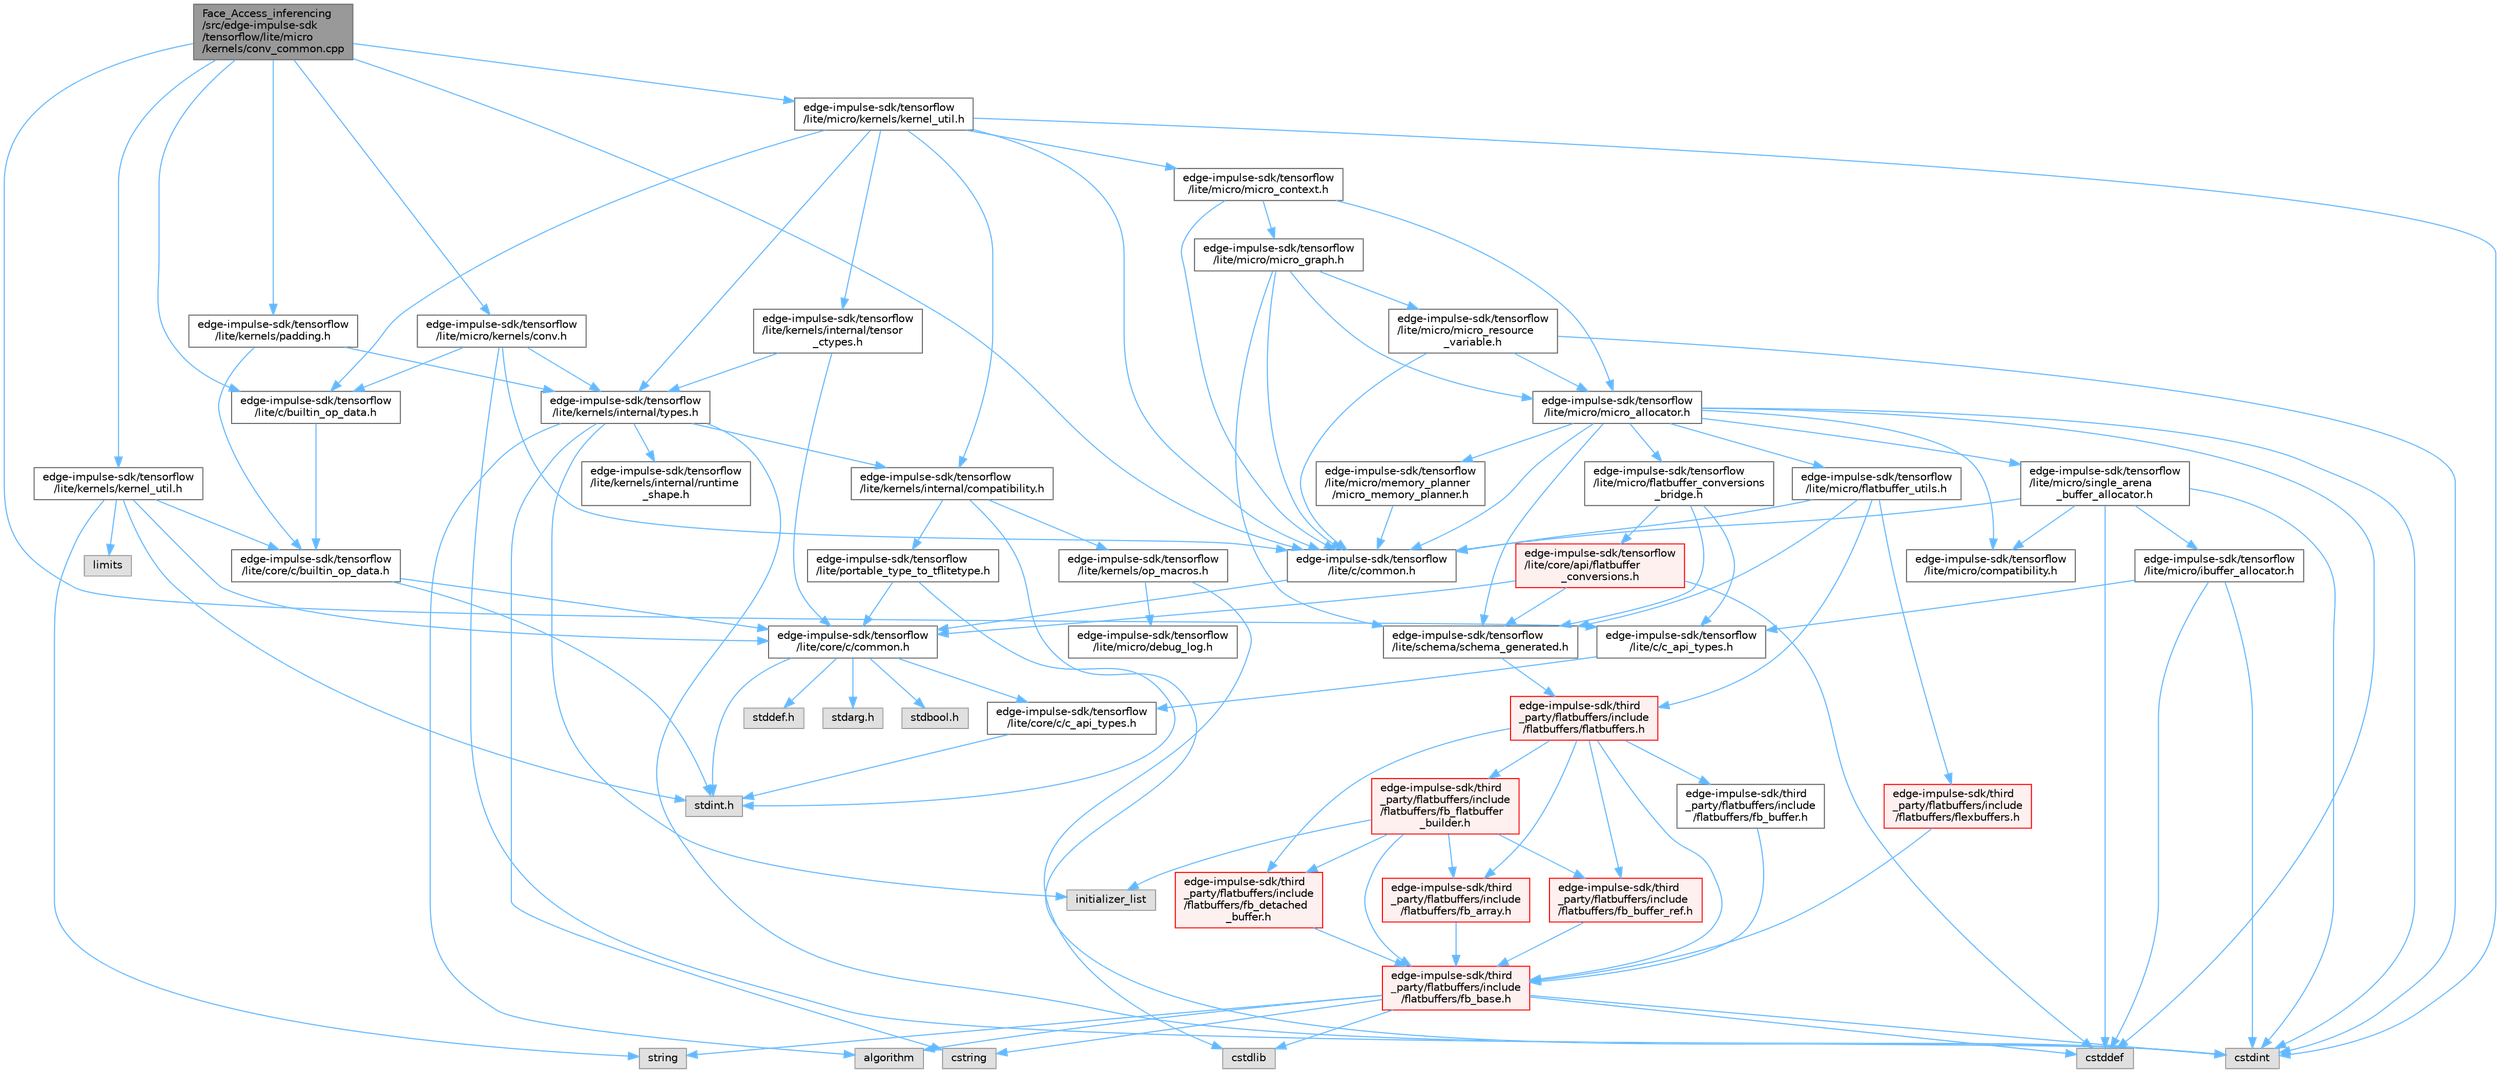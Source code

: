 digraph "Face_Access_inferencing/src/edge-impulse-sdk/tensorflow/lite/micro/kernels/conv_common.cpp"
{
 // LATEX_PDF_SIZE
  bgcolor="transparent";
  edge [fontname=Helvetica,fontsize=10,labelfontname=Helvetica,labelfontsize=10];
  node [fontname=Helvetica,fontsize=10,shape=box,height=0.2,width=0.4];
  Node1 [id="Node000001",label="Face_Access_inferencing\l/src/edge-impulse-sdk\l/tensorflow/lite/micro\l/kernels/conv_common.cpp",height=0.2,width=0.4,color="gray40", fillcolor="grey60", style="filled", fontcolor="black",tooltip=" "];
  Node1 -> Node2 [id="edge113_Node000001_Node000002",color="steelblue1",style="solid",tooltip=" "];
  Node2 [id="Node000002",label="edge-impulse-sdk/tensorflow\l/lite/c/builtin_op_data.h",height=0.2,width=0.4,color="grey40", fillcolor="white", style="filled",URL="$_face___access__inferencing_2src_2edge-impulse-sdk_2tensorflow_2lite_2c_2builtin__op__data_8h.html",tooltip=" "];
  Node2 -> Node3 [id="edge114_Node000002_Node000003",color="steelblue1",style="solid",tooltip=" "];
  Node3 [id="Node000003",label="edge-impulse-sdk/tensorflow\l/lite/core/c/builtin_op_data.h",height=0.2,width=0.4,color="grey40", fillcolor="white", style="filled",URL="$_face___access__inferencing_2src_2edge-impulse-sdk_2tensorflow_2lite_2core_2c_2builtin__op__data_8h.html",tooltip=" "];
  Node3 -> Node4 [id="edge115_Node000003_Node000004",color="steelblue1",style="solid",tooltip=" "];
  Node4 [id="Node000004",label="stdint.h",height=0.2,width=0.4,color="grey60", fillcolor="#E0E0E0", style="filled",tooltip=" "];
  Node3 -> Node5 [id="edge116_Node000003_Node000005",color="steelblue1",style="solid",tooltip=" "];
  Node5 [id="Node000005",label="edge-impulse-sdk/tensorflow\l/lite/core/c/common.h",height=0.2,width=0.4,color="grey40", fillcolor="white", style="filled",URL="$_face___access__inferencing_2src_2edge-impulse-sdk_2tensorflow_2lite_2core_2c_2common_8h.html",tooltip=" "];
  Node5 -> Node6 [id="edge117_Node000005_Node000006",color="steelblue1",style="solid",tooltip=" "];
  Node6 [id="Node000006",label="stdarg.h",height=0.2,width=0.4,color="grey60", fillcolor="#E0E0E0", style="filled",tooltip=" "];
  Node5 -> Node7 [id="edge118_Node000005_Node000007",color="steelblue1",style="solid",tooltip=" "];
  Node7 [id="Node000007",label="stdbool.h",height=0.2,width=0.4,color="grey60", fillcolor="#E0E0E0", style="filled",tooltip=" "];
  Node5 -> Node8 [id="edge119_Node000005_Node000008",color="steelblue1",style="solid",tooltip=" "];
  Node8 [id="Node000008",label="stddef.h",height=0.2,width=0.4,color="grey60", fillcolor="#E0E0E0", style="filled",tooltip=" "];
  Node5 -> Node4 [id="edge120_Node000005_Node000004",color="steelblue1",style="solid",tooltip=" "];
  Node5 -> Node9 [id="edge121_Node000005_Node000009",color="steelblue1",style="solid",tooltip=" "];
  Node9 [id="Node000009",label="edge-impulse-sdk/tensorflow\l/lite/core/c/c_api_types.h",height=0.2,width=0.4,color="grey40", fillcolor="white", style="filled",URL="$_face___access__inferencing_2src_2edge-impulse-sdk_2tensorflow_2lite_2core_2c_2c__api__types_8h.html",tooltip=" "];
  Node9 -> Node4 [id="edge122_Node000009_Node000004",color="steelblue1",style="solid",tooltip=" "];
  Node1 -> Node10 [id="edge123_Node000001_Node000010",color="steelblue1",style="solid",tooltip=" "];
  Node10 [id="Node000010",label="edge-impulse-sdk/tensorflow\l/lite/c/c_api_types.h",height=0.2,width=0.4,color="grey40", fillcolor="white", style="filled",URL="$_face___access__inferencing_2src_2edge-impulse-sdk_2tensorflow_2lite_2c_2c__api__types_8h.html",tooltip=" "];
  Node10 -> Node9 [id="edge124_Node000010_Node000009",color="steelblue1",style="solid",tooltip=" "];
  Node1 -> Node11 [id="edge125_Node000001_Node000011",color="steelblue1",style="solid",tooltip=" "];
  Node11 [id="Node000011",label="edge-impulse-sdk/tensorflow\l/lite/c/common.h",height=0.2,width=0.4,color="grey40", fillcolor="white", style="filled",URL="$_face___access__inferencing_2src_2edge-impulse-sdk_2tensorflow_2lite_2c_2common_8h.html",tooltip=" "];
  Node11 -> Node5 [id="edge126_Node000011_Node000005",color="steelblue1",style="solid",tooltip=" "];
  Node1 -> Node12 [id="edge127_Node000001_Node000012",color="steelblue1",style="solid",tooltip=" "];
  Node12 [id="Node000012",label="edge-impulse-sdk/tensorflow\l/lite/kernels/kernel_util.h",height=0.2,width=0.4,color="grey40", fillcolor="white", style="filled",URL="$_face___access__inferencing_2src_2edge-impulse-sdk_2tensorflow_2lite_2kernels_2kernel__util_8h.html",tooltip=" "];
  Node12 -> Node4 [id="edge128_Node000012_Node000004",color="steelblue1",style="solid",tooltip=" "];
  Node12 -> Node13 [id="edge129_Node000012_Node000013",color="steelblue1",style="solid",tooltip=" "];
  Node13 [id="Node000013",label="limits",height=0.2,width=0.4,color="grey60", fillcolor="#E0E0E0", style="filled",tooltip=" "];
  Node12 -> Node14 [id="edge130_Node000012_Node000014",color="steelblue1",style="solid",tooltip=" "];
  Node14 [id="Node000014",label="string",height=0.2,width=0.4,color="grey60", fillcolor="#E0E0E0", style="filled",tooltip=" "];
  Node12 -> Node3 [id="edge131_Node000012_Node000003",color="steelblue1",style="solid",tooltip=" "];
  Node12 -> Node5 [id="edge132_Node000012_Node000005",color="steelblue1",style="solid",tooltip=" "];
  Node1 -> Node15 [id="edge133_Node000001_Node000015",color="steelblue1",style="solid",tooltip=" "];
  Node15 [id="Node000015",label="edge-impulse-sdk/tensorflow\l/lite/kernels/padding.h",height=0.2,width=0.4,color="grey40", fillcolor="white", style="filled",URL="$_face___access__inferencing_2src_2edge-impulse-sdk_2tensorflow_2lite_2kernels_2padding_8h.html",tooltip=" "];
  Node15 -> Node3 [id="edge134_Node000015_Node000003",color="steelblue1",style="solid",tooltip=" "];
  Node15 -> Node16 [id="edge135_Node000015_Node000016",color="steelblue1",style="solid",tooltip=" "];
  Node16 [id="Node000016",label="edge-impulse-sdk/tensorflow\l/lite/kernels/internal/types.h",height=0.2,width=0.4,color="grey40", fillcolor="white", style="filled",URL="$_face___access__inferencing_2src_2edge-impulse-sdk_2tensorflow_2lite_2kernels_2internal_2types_8h.html",tooltip=" "];
  Node16 -> Node17 [id="edge136_Node000016_Node000017",color="steelblue1",style="solid",tooltip=" "];
  Node17 [id="Node000017",label="algorithm",height=0.2,width=0.4,color="grey60", fillcolor="#E0E0E0", style="filled",tooltip=" "];
  Node16 -> Node18 [id="edge137_Node000016_Node000018",color="steelblue1",style="solid",tooltip=" "];
  Node18 [id="Node000018",label="cstdint",height=0.2,width=0.4,color="grey60", fillcolor="#E0E0E0", style="filled",tooltip=" "];
  Node16 -> Node19 [id="edge138_Node000016_Node000019",color="steelblue1",style="solid",tooltip=" "];
  Node19 [id="Node000019",label="cstring",height=0.2,width=0.4,color="grey60", fillcolor="#E0E0E0", style="filled",tooltip=" "];
  Node16 -> Node20 [id="edge139_Node000016_Node000020",color="steelblue1",style="solid",tooltip=" "];
  Node20 [id="Node000020",label="initializer_list",height=0.2,width=0.4,color="grey60", fillcolor="#E0E0E0", style="filled",tooltip=" "];
  Node16 -> Node21 [id="edge140_Node000016_Node000021",color="steelblue1",style="solid",tooltip=" "];
  Node21 [id="Node000021",label="edge-impulse-sdk/tensorflow\l/lite/kernels/internal/compatibility.h",height=0.2,width=0.4,color="grey40", fillcolor="white", style="filled",URL="$_face___access__inferencing_2src_2edge-impulse-sdk_2tensorflow_2lite_2kernels_2internal_2compatibility_8h.html",tooltip=" "];
  Node21 -> Node18 [id="edge141_Node000021_Node000018",color="steelblue1",style="solid",tooltip=" "];
  Node21 -> Node22 [id="edge142_Node000021_Node000022",color="steelblue1",style="solid",tooltip=" "];
  Node22 [id="Node000022",label="edge-impulse-sdk/tensorflow\l/lite/portable_type_to_tflitetype.h",height=0.2,width=0.4,color="grey40", fillcolor="white", style="filled",URL="$_face___access__inferencing_2src_2edge-impulse-sdk_2tensorflow_2lite_2portable__type__to__tflitetype_8h.html",tooltip=" "];
  Node22 -> Node4 [id="edge143_Node000022_Node000004",color="steelblue1",style="solid",tooltip=" "];
  Node22 -> Node5 [id="edge144_Node000022_Node000005",color="steelblue1",style="solid",tooltip=" "];
  Node21 -> Node23 [id="edge145_Node000021_Node000023",color="steelblue1",style="solid",tooltip=" "];
  Node23 [id="Node000023",label="edge-impulse-sdk/tensorflow\l/lite/kernels/op_macros.h",height=0.2,width=0.4,color="grey40", fillcolor="white", style="filled",URL="$_face___access__inferencing_2src_2edge-impulse-sdk_2tensorflow_2lite_2kernels_2op__macros_8h.html",tooltip=" "];
  Node23 -> Node24 [id="edge146_Node000023_Node000024",color="steelblue1",style="solid",tooltip=" "];
  Node24 [id="Node000024",label="edge-impulse-sdk/tensorflow\l/lite/micro/debug_log.h",height=0.2,width=0.4,color="grey40", fillcolor="white", style="filled",URL="$_face___access__inferencing_2src_2edge-impulse-sdk_2tensorflow_2lite_2micro_2debug__log_8h.html",tooltip=" "];
  Node23 -> Node25 [id="edge147_Node000023_Node000025",color="steelblue1",style="solid",tooltip=" "];
  Node25 [id="Node000025",label="cstdlib",height=0.2,width=0.4,color="grey60", fillcolor="#E0E0E0", style="filled",tooltip=" "];
  Node16 -> Node26 [id="edge148_Node000016_Node000026",color="steelblue1",style="solid",tooltip=" "];
  Node26 [id="Node000026",label="edge-impulse-sdk/tensorflow\l/lite/kernels/internal/runtime\l_shape.h",height=0.2,width=0.4,color="grey40", fillcolor="white", style="filled",URL="$_face___access__inferencing_2src_2edge-impulse-sdk_2tensorflow_2lite_2kernels_2internal_2runtime__shape_8h.html",tooltip=" "];
  Node1 -> Node27 [id="edge149_Node000001_Node000027",color="steelblue1",style="solid",tooltip=" "];
  Node27 [id="Node000027",label="edge-impulse-sdk/tensorflow\l/lite/micro/kernels/conv.h",height=0.2,width=0.4,color="grey40", fillcolor="white", style="filled",URL="$_face___access__inferencing_2src_2edge-impulse-sdk_2tensorflow_2lite_2micro_2kernels_2conv_8h.html",tooltip=" "];
  Node27 -> Node18 [id="edge150_Node000027_Node000018",color="steelblue1",style="solid",tooltip=" "];
  Node27 -> Node2 [id="edge151_Node000027_Node000002",color="steelblue1",style="solid",tooltip=" "];
  Node27 -> Node11 [id="edge152_Node000027_Node000011",color="steelblue1",style="solid",tooltip=" "];
  Node27 -> Node16 [id="edge153_Node000027_Node000016",color="steelblue1",style="solid",tooltip=" "];
  Node1 -> Node28 [id="edge154_Node000001_Node000028",color="steelblue1",style="solid",tooltip=" "];
  Node28 [id="Node000028",label="edge-impulse-sdk/tensorflow\l/lite/micro/kernels/kernel_util.h",height=0.2,width=0.4,color="grey40", fillcolor="white", style="filled",URL="$_face___access__inferencing_2src_2edge-impulse-sdk_2tensorflow_2lite_2micro_2kernels_2kernel__util_8h.html",tooltip=" "];
  Node28 -> Node18 [id="edge155_Node000028_Node000018",color="steelblue1",style="solid",tooltip=" "];
  Node28 -> Node2 [id="edge156_Node000028_Node000002",color="steelblue1",style="solid",tooltip=" "];
  Node28 -> Node11 [id="edge157_Node000028_Node000011",color="steelblue1",style="solid",tooltip=" "];
  Node28 -> Node21 [id="edge158_Node000028_Node000021",color="steelblue1",style="solid",tooltip=" "];
  Node28 -> Node29 [id="edge159_Node000028_Node000029",color="steelblue1",style="solid",tooltip=" "];
  Node29 [id="Node000029",label="edge-impulse-sdk/tensorflow\l/lite/kernels/internal/tensor\l_ctypes.h",height=0.2,width=0.4,color="grey40", fillcolor="white", style="filled",URL="$_face___access__inferencing_2src_2edge-impulse-sdk_2tensorflow_2lite_2kernels_2internal_2tensor__ctypes_8h.html",tooltip=" "];
  Node29 -> Node5 [id="edge160_Node000029_Node000005",color="steelblue1",style="solid",tooltip=" "];
  Node29 -> Node16 [id="edge161_Node000029_Node000016",color="steelblue1",style="solid",tooltip=" "];
  Node28 -> Node16 [id="edge162_Node000028_Node000016",color="steelblue1",style="solid",tooltip=" "];
  Node28 -> Node30 [id="edge163_Node000028_Node000030",color="steelblue1",style="solid",tooltip=" "];
  Node30 [id="Node000030",label="edge-impulse-sdk/tensorflow\l/lite/micro/micro_context.h",height=0.2,width=0.4,color="grey40", fillcolor="white", style="filled",URL="$_face___access__inferencing_2src_2edge-impulse-sdk_2tensorflow_2lite_2micro_2micro__context_8h.html",tooltip=" "];
  Node30 -> Node11 [id="edge164_Node000030_Node000011",color="steelblue1",style="solid",tooltip=" "];
  Node30 -> Node31 [id="edge165_Node000030_Node000031",color="steelblue1",style="solid",tooltip=" "];
  Node31 [id="Node000031",label="edge-impulse-sdk/tensorflow\l/lite/micro/micro_allocator.h",height=0.2,width=0.4,color="grey40", fillcolor="white", style="filled",URL="$_face___access__inferencing_2src_2edge-impulse-sdk_2tensorflow_2lite_2micro_2micro__allocator_8h.html",tooltip=" "];
  Node31 -> Node32 [id="edge166_Node000031_Node000032",color="steelblue1",style="solid",tooltip=" "];
  Node32 [id="Node000032",label="cstddef",height=0.2,width=0.4,color="grey60", fillcolor="#E0E0E0", style="filled",tooltip=" "];
  Node31 -> Node18 [id="edge167_Node000031_Node000018",color="steelblue1",style="solid",tooltip=" "];
  Node31 -> Node11 [id="edge168_Node000031_Node000011",color="steelblue1",style="solid",tooltip=" "];
  Node31 -> Node33 [id="edge169_Node000031_Node000033",color="steelblue1",style="solid",tooltip=" "];
  Node33 [id="Node000033",label="edge-impulse-sdk/tensorflow\l/lite/micro/single_arena\l_buffer_allocator.h",height=0.2,width=0.4,color="grey40", fillcolor="white", style="filled",URL="$_face___access__inferencing_2src_2edge-impulse-sdk_2tensorflow_2lite_2micro_2single__arena__buffer__allocator_8h.html",tooltip=" "];
  Node33 -> Node32 [id="edge170_Node000033_Node000032",color="steelblue1",style="solid",tooltip=" "];
  Node33 -> Node18 [id="edge171_Node000033_Node000018",color="steelblue1",style="solid",tooltip=" "];
  Node33 -> Node11 [id="edge172_Node000033_Node000011",color="steelblue1",style="solid",tooltip=" "];
  Node33 -> Node34 [id="edge173_Node000033_Node000034",color="steelblue1",style="solid",tooltip=" "];
  Node34 [id="Node000034",label="edge-impulse-sdk/tensorflow\l/lite/micro/ibuffer_allocator.h",height=0.2,width=0.4,color="grey40", fillcolor="white", style="filled",URL="$_face___access__inferencing_2src_2edge-impulse-sdk_2tensorflow_2lite_2micro_2ibuffer__allocator_8h.html",tooltip=" "];
  Node34 -> Node32 [id="edge174_Node000034_Node000032",color="steelblue1",style="solid",tooltip=" "];
  Node34 -> Node18 [id="edge175_Node000034_Node000018",color="steelblue1",style="solid",tooltip=" "];
  Node34 -> Node10 [id="edge176_Node000034_Node000010",color="steelblue1",style="solid",tooltip=" "];
  Node33 -> Node35 [id="edge177_Node000033_Node000035",color="steelblue1",style="solid",tooltip=" "];
  Node35 [id="Node000035",label="edge-impulse-sdk/tensorflow\l/lite/micro/compatibility.h",height=0.2,width=0.4,color="grey40", fillcolor="white", style="filled",URL="$_face___access__inferencing_2src_2edge-impulse-sdk_2tensorflow_2lite_2micro_2compatibility_8h.html",tooltip=" "];
  Node31 -> Node35 [id="edge178_Node000031_Node000035",color="steelblue1",style="solid",tooltip=" "];
  Node31 -> Node36 [id="edge179_Node000031_Node000036",color="steelblue1",style="solid",tooltip=" "];
  Node36 [id="Node000036",label="edge-impulse-sdk/tensorflow\l/lite/micro/flatbuffer_utils.h",height=0.2,width=0.4,color="grey40", fillcolor="white", style="filled",URL="$_face___access__inferencing_2src_2edge-impulse-sdk_2tensorflow_2lite_2micro_2flatbuffer__utils_8h.html",tooltip=" "];
  Node36 -> Node37 [id="edge180_Node000036_Node000037",color="steelblue1",style="solid",tooltip=" "];
  Node37 [id="Node000037",label="edge-impulse-sdk/third\l_party/flatbuffers/include\l/flatbuffers/flatbuffers.h",height=0.2,width=0.4,color="red", fillcolor="#FFF0F0", style="filled",URL="$_face___access__inferencing_2src_2edge-impulse-sdk_2third__party_2flatbuffers_2include_2flatbuffers_2flatbuffers_8h.html",tooltip=" "];
  Node37 -> Node38 [id="edge181_Node000037_Node000038",color="steelblue1",style="solid",tooltip=" "];
  Node38 [id="Node000038",label="edge-impulse-sdk/third\l_party/flatbuffers/include\l/flatbuffers/fb_array.h",height=0.2,width=0.4,color="red", fillcolor="#FFF0F0", style="filled",URL="$fb__array_8h.html",tooltip=" "];
  Node38 -> Node39 [id="edge182_Node000038_Node000039",color="steelblue1",style="solid",tooltip=" "];
  Node39 [id="Node000039",label="edge-impulse-sdk/third\l_party/flatbuffers/include\l/flatbuffers/fb_base.h",height=0.2,width=0.4,color="red", fillcolor="#FFF0F0", style="filled",URL="$fb__base_8h.html",tooltip=" "];
  Node39 -> Node18 [id="edge183_Node000039_Node000018",color="steelblue1",style="solid",tooltip=" "];
  Node39 -> Node32 [id="edge184_Node000039_Node000032",color="steelblue1",style="solid",tooltip=" "];
  Node39 -> Node25 [id="edge185_Node000039_Node000025",color="steelblue1",style="solid",tooltip=" "];
  Node39 -> Node19 [id="edge186_Node000039_Node000019",color="steelblue1",style="solid",tooltip=" "];
  Node39 -> Node14 [id="edge187_Node000039_Node000014",color="steelblue1",style="solid",tooltip=" "];
  Node39 -> Node17 [id="edge188_Node000039_Node000017",color="steelblue1",style="solid",tooltip=" "];
  Node37 -> Node39 [id="edge189_Node000037_Node000039",color="steelblue1",style="solid",tooltip=" "];
  Node37 -> Node49 [id="edge190_Node000037_Node000049",color="steelblue1",style="solid",tooltip=" "];
  Node49 [id="Node000049",label="edge-impulse-sdk/third\l_party/flatbuffers/include\l/flatbuffers/fb_buffer.h",height=0.2,width=0.4,color="grey40", fillcolor="white", style="filled",URL="$fb__buffer_8h.html",tooltip=" "];
  Node49 -> Node39 [id="edge191_Node000049_Node000039",color="steelblue1",style="solid",tooltip=" "];
  Node37 -> Node50 [id="edge192_Node000037_Node000050",color="steelblue1",style="solid",tooltip=" "];
  Node50 [id="Node000050",label="edge-impulse-sdk/third\l_party/flatbuffers/include\l/flatbuffers/fb_buffer_ref.h",height=0.2,width=0.4,color="red", fillcolor="#FFF0F0", style="filled",URL="$fb__buffer__ref_8h.html",tooltip=" "];
  Node50 -> Node39 [id="edge193_Node000050_Node000039",color="steelblue1",style="solid",tooltip=" "];
  Node37 -> Node52 [id="edge194_Node000037_Node000052",color="steelblue1",style="solid",tooltip=" "];
  Node52 [id="Node000052",label="edge-impulse-sdk/third\l_party/flatbuffers/include\l/flatbuffers/fb_detached\l_buffer.h",height=0.2,width=0.4,color="red", fillcolor="#FFF0F0", style="filled",URL="$fb__detached__buffer_8h.html",tooltip=" "];
  Node52 -> Node39 [id="edge195_Node000052_Node000039",color="steelblue1",style="solid",tooltip=" "];
  Node37 -> Node55 [id="edge196_Node000037_Node000055",color="steelblue1",style="solid",tooltip=" "];
  Node55 [id="Node000055",label="edge-impulse-sdk/third\l_party/flatbuffers/include\l/flatbuffers/fb_flatbuffer\l_builder.h",height=0.2,width=0.4,color="red", fillcolor="#FFF0F0", style="filled",URL="$fb__flatbuffer__builder_8h.html",tooltip=" "];
  Node55 -> Node20 [id="edge197_Node000055_Node000020",color="steelblue1",style="solid",tooltip=" "];
  Node55 -> Node38 [id="edge198_Node000055_Node000038",color="steelblue1",style="solid",tooltip=" "];
  Node55 -> Node39 [id="edge199_Node000055_Node000039",color="steelblue1",style="solid",tooltip=" "];
  Node55 -> Node50 [id="edge200_Node000055_Node000050",color="steelblue1",style="solid",tooltip=" "];
  Node55 -> Node52 [id="edge201_Node000055_Node000052",color="steelblue1",style="solid",tooltip=" "];
  Node36 -> Node61 [id="edge202_Node000036_Node000061",color="steelblue1",style="solid",tooltip=" "];
  Node61 [id="Node000061",label="edge-impulse-sdk/third\l_party/flatbuffers/include\l/flatbuffers/flexbuffers.h",height=0.2,width=0.4,color="red", fillcolor="#FFF0F0", style="filled",URL="$_face___access__inferencing_2src_2edge-impulse-sdk_2third__party_2flatbuffers_2include_2flatbuffers_2flexbuffers_8h.html",tooltip=" "];
  Node61 -> Node39 [id="edge203_Node000061_Node000039",color="steelblue1",style="solid",tooltip=" "];
  Node36 -> Node11 [id="edge204_Node000036_Node000011",color="steelblue1",style="solid",tooltip=" "];
  Node36 -> Node68 [id="edge205_Node000036_Node000068",color="steelblue1",style="solid",tooltip=" "];
  Node68 [id="Node000068",label="edge-impulse-sdk/tensorflow\l/lite/schema/schema_generated.h",height=0.2,width=0.4,color="grey40", fillcolor="white", style="filled",URL="$_face___access__inferencing_2src_2edge-impulse-sdk_2tensorflow_2lite_2schema_2schema__generated_8h.html",tooltip=" "];
  Node68 -> Node37 [id="edge206_Node000068_Node000037",color="steelblue1",style="solid",tooltip=" "];
  Node31 -> Node69 [id="edge207_Node000031_Node000069",color="steelblue1",style="solid",tooltip=" "];
  Node69 [id="Node000069",label="edge-impulse-sdk/tensorflow\l/lite/micro/memory_planner\l/micro_memory_planner.h",height=0.2,width=0.4,color="grey40", fillcolor="white", style="filled",URL="$_face___access__inferencing_2src_2edge-impulse-sdk_2tensorflow_2lite_2micro_2memory__planner_2micro__memory__planner_8h.html",tooltip=" "];
  Node69 -> Node11 [id="edge208_Node000069_Node000011",color="steelblue1",style="solid",tooltip=" "];
  Node31 -> Node70 [id="edge209_Node000031_Node000070",color="steelblue1",style="solid",tooltip=" "];
  Node70 [id="Node000070",label="edge-impulse-sdk/tensorflow\l/lite/micro/flatbuffer_conversions\l_bridge.h",height=0.2,width=0.4,color="grey40", fillcolor="white", style="filled",URL="$_face___access__inferencing_2src_2edge-impulse-sdk_2tensorflow_2lite_2micro_2flatbuffer__conversions__bridge_8h.html",tooltip=" "];
  Node70 -> Node10 [id="edge210_Node000070_Node000010",color="steelblue1",style="solid",tooltip=" "];
  Node70 -> Node71 [id="edge211_Node000070_Node000071",color="steelblue1",style="solid",tooltip=" "];
  Node71 [id="Node000071",label="edge-impulse-sdk/tensorflow\l/lite/core/api/flatbuffer\l_conversions.h",height=0.2,width=0.4,color="red", fillcolor="#FFF0F0", style="filled",URL="$_face___access__inferencing_2src_2edge-impulse-sdk_2tensorflow_2lite_2core_2api_2flatbuffer__conversions_8h.html",tooltip=" "];
  Node71 -> Node32 [id="edge212_Node000071_Node000032",color="steelblue1",style="solid",tooltip=" "];
  Node71 -> Node5 [id="edge213_Node000071_Node000005",color="steelblue1",style="solid",tooltip=" "];
  Node71 -> Node68 [id="edge214_Node000071_Node000068",color="steelblue1",style="solid",tooltip=" "];
  Node70 -> Node68 [id="edge215_Node000070_Node000068",color="steelblue1",style="solid",tooltip=" "];
  Node31 -> Node68 [id="edge216_Node000031_Node000068",color="steelblue1",style="solid",tooltip=" "];
  Node30 -> Node75 [id="edge217_Node000030_Node000075",color="steelblue1",style="solid",tooltip=" "];
  Node75 [id="Node000075",label="edge-impulse-sdk/tensorflow\l/lite/micro/micro_graph.h",height=0.2,width=0.4,color="grey40", fillcolor="white", style="filled",URL="$_face___access__inferencing_2src_2edge-impulse-sdk_2tensorflow_2lite_2micro_2micro__graph_8h.html",tooltip=" "];
  Node75 -> Node11 [id="edge218_Node000075_Node000011",color="steelblue1",style="solid",tooltip=" "];
  Node75 -> Node31 [id="edge219_Node000075_Node000031",color="steelblue1",style="solid",tooltip=" "];
  Node75 -> Node76 [id="edge220_Node000075_Node000076",color="steelblue1",style="solid",tooltip=" "];
  Node76 [id="Node000076",label="edge-impulse-sdk/tensorflow\l/lite/micro/micro_resource\l_variable.h",height=0.2,width=0.4,color="grey40", fillcolor="white", style="filled",URL="$_face___access__inferencing_2src_2edge-impulse-sdk_2tensorflow_2lite_2micro_2micro__resource__variable_8h.html",tooltip=" "];
  Node76 -> Node18 [id="edge221_Node000076_Node000018",color="steelblue1",style="solid",tooltip=" "];
  Node76 -> Node11 [id="edge222_Node000076_Node000011",color="steelblue1",style="solid",tooltip=" "];
  Node76 -> Node31 [id="edge223_Node000076_Node000031",color="steelblue1",style="solid",tooltip=" "];
  Node75 -> Node68 [id="edge224_Node000075_Node000068",color="steelblue1",style="solid",tooltip=" "];
}

